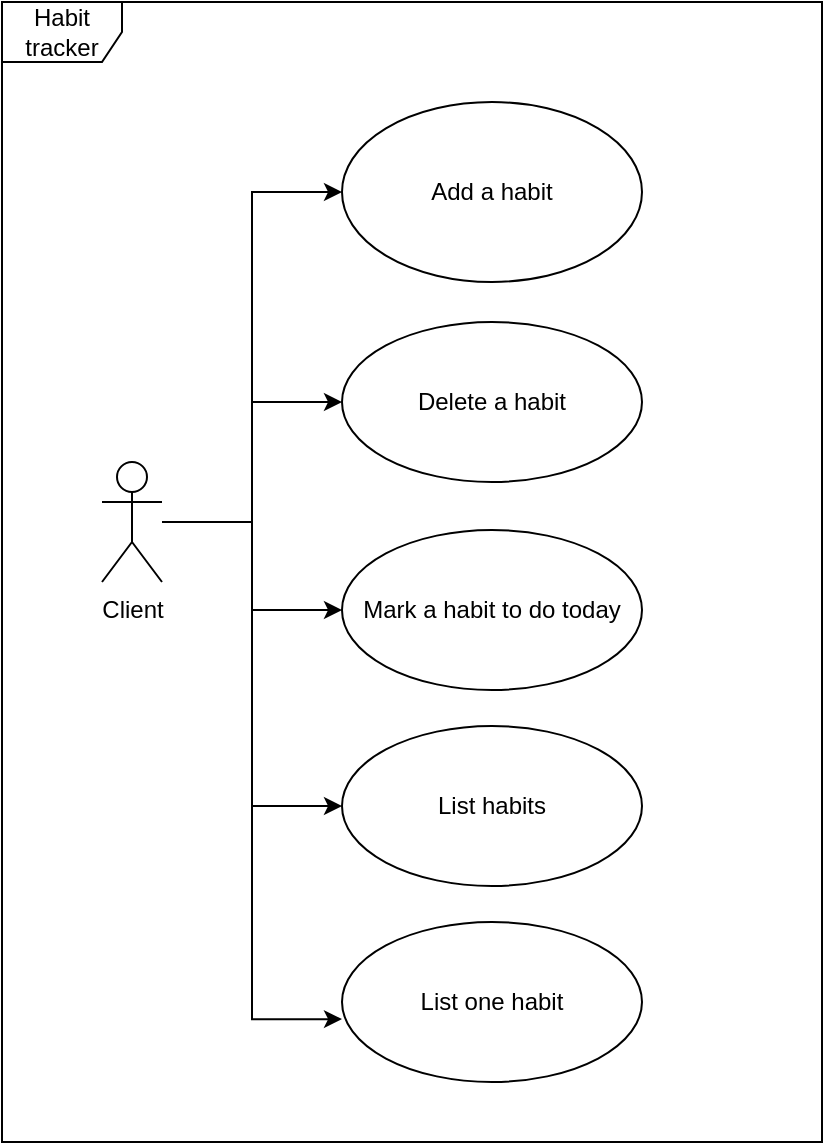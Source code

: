 <mxfile version="24.6.4" type="device">
  <diagram name="Page-1" id="w55-_ggkYQb_spVYyirn">
    <mxGraphModel dx="1195" dy="698" grid="1" gridSize="10" guides="1" tooltips="1" connect="1" arrows="1" fold="1" page="1" pageScale="1" pageWidth="850" pageHeight="1100" math="0" shadow="0">
      <root>
        <mxCell id="0" />
        <mxCell id="1" parent="0" />
        <mxCell id="Y76ClUf_XcHLHXQBz8Ol-8" style="edgeStyle=orthogonalEdgeStyle;rounded=0;orthogonalLoop=1;jettySize=auto;html=1;entryX=0;entryY=0.5;entryDx=0;entryDy=0;" parent="1" source="Y76ClUf_XcHLHXQBz8Ol-1" target="Y76ClUf_XcHLHXQBz8Ol-2" edge="1">
          <mxGeometry relative="1" as="geometry" />
        </mxCell>
        <mxCell id="Y76ClUf_XcHLHXQBz8Ol-9" style="edgeStyle=orthogonalEdgeStyle;rounded=0;orthogonalLoop=1;jettySize=auto;html=1;" parent="1" source="Y76ClUf_XcHLHXQBz8Ol-1" target="Y76ClUf_XcHLHXQBz8Ol-3" edge="1">
          <mxGeometry relative="1" as="geometry" />
        </mxCell>
        <mxCell id="Y76ClUf_XcHLHXQBz8Ol-10" style="edgeStyle=orthogonalEdgeStyle;rounded=0;orthogonalLoop=1;jettySize=auto;html=1;" parent="1" source="Y76ClUf_XcHLHXQBz8Ol-1" target="Y76ClUf_XcHLHXQBz8Ol-4" edge="1">
          <mxGeometry relative="1" as="geometry" />
        </mxCell>
        <mxCell id="Y76ClUf_XcHLHXQBz8Ol-11" style="edgeStyle=orthogonalEdgeStyle;rounded=0;orthogonalLoop=1;jettySize=auto;html=1;entryX=0;entryY=0.5;entryDx=0;entryDy=0;" parent="1" source="Y76ClUf_XcHLHXQBz8Ol-1" target="Y76ClUf_XcHLHXQBz8Ol-6" edge="1">
          <mxGeometry relative="1" as="geometry" />
        </mxCell>
        <mxCell id="Y76ClUf_XcHLHXQBz8Ol-1" value="Client" style="shape=umlActor;verticalLabelPosition=bottom;verticalAlign=top;html=1;" parent="1" vertex="1">
          <mxGeometry x="130" y="320" width="30" height="60" as="geometry" />
        </mxCell>
        <mxCell id="Y76ClUf_XcHLHXQBz8Ol-2" value="Add&lt;span style=&quot;background-color: initial;&quot;&gt;&amp;nbsp;a habit&lt;/span&gt;" style="ellipse;whiteSpace=wrap;html=1;" parent="1" vertex="1">
          <mxGeometry x="250" y="140" width="150" height="90" as="geometry" />
        </mxCell>
        <mxCell id="Y76ClUf_XcHLHXQBz8Ol-3" value="Delete a habit" style="ellipse;whiteSpace=wrap;html=1;" parent="1" vertex="1">
          <mxGeometry x="250" y="250" width="150" height="80" as="geometry" />
        </mxCell>
        <mxCell id="Y76ClUf_XcHLHXQBz8Ol-4" value="Mark a habit to do today" style="ellipse;whiteSpace=wrap;html=1;" parent="1" vertex="1">
          <mxGeometry x="250" y="354" width="150" height="80" as="geometry" />
        </mxCell>
        <mxCell id="Y76ClUf_XcHLHXQBz8Ol-6" value="List habits" style="ellipse;whiteSpace=wrap;html=1;" parent="1" vertex="1">
          <mxGeometry x="250" y="452" width="150" height="80" as="geometry" />
        </mxCell>
        <mxCell id="Y76ClUf_XcHLHXQBz8Ol-7" value="List one habit" style="ellipse;whiteSpace=wrap;html=1;" parent="1" vertex="1">
          <mxGeometry x="250" y="550" width="150" height="80" as="geometry" />
        </mxCell>
        <mxCell id="Y76ClUf_XcHLHXQBz8Ol-12" style="edgeStyle=orthogonalEdgeStyle;rounded=0;orthogonalLoop=1;jettySize=auto;html=1;entryX=0;entryY=0.607;entryDx=0;entryDy=0;entryPerimeter=0;" parent="1" source="Y76ClUf_XcHLHXQBz8Ol-1" target="Y76ClUf_XcHLHXQBz8Ol-7" edge="1">
          <mxGeometry relative="1" as="geometry" />
        </mxCell>
        <mxCell id="Y76ClUf_XcHLHXQBz8Ol-14" value="Habit tracker" style="shape=umlFrame;whiteSpace=wrap;html=1;pointerEvents=0;" parent="1" vertex="1">
          <mxGeometry x="80" y="90" width="410" height="570" as="geometry" />
        </mxCell>
      </root>
    </mxGraphModel>
  </diagram>
</mxfile>
